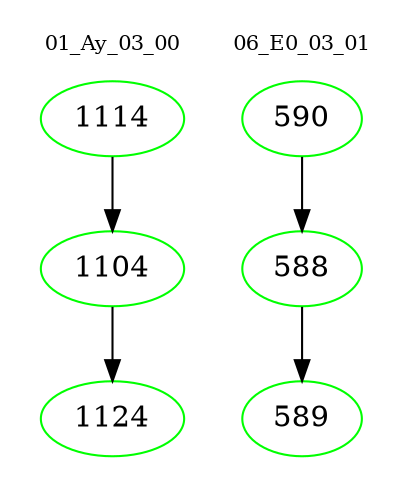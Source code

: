 digraph{
subgraph cluster_0 {
color = white
label = "01_Ay_03_00";
fontsize=10;
T0_1114 [label="1114", color="green"]
T0_1114 -> T0_1104 [color="black"]
T0_1104 [label="1104", color="green"]
T0_1104 -> T0_1124 [color="black"]
T0_1124 [label="1124", color="green"]
}
subgraph cluster_1 {
color = white
label = "06_E0_03_01";
fontsize=10;
T1_590 [label="590", color="green"]
T1_590 -> T1_588 [color="black"]
T1_588 [label="588", color="green"]
T1_588 -> T1_589 [color="black"]
T1_589 [label="589", color="green"]
}
}
